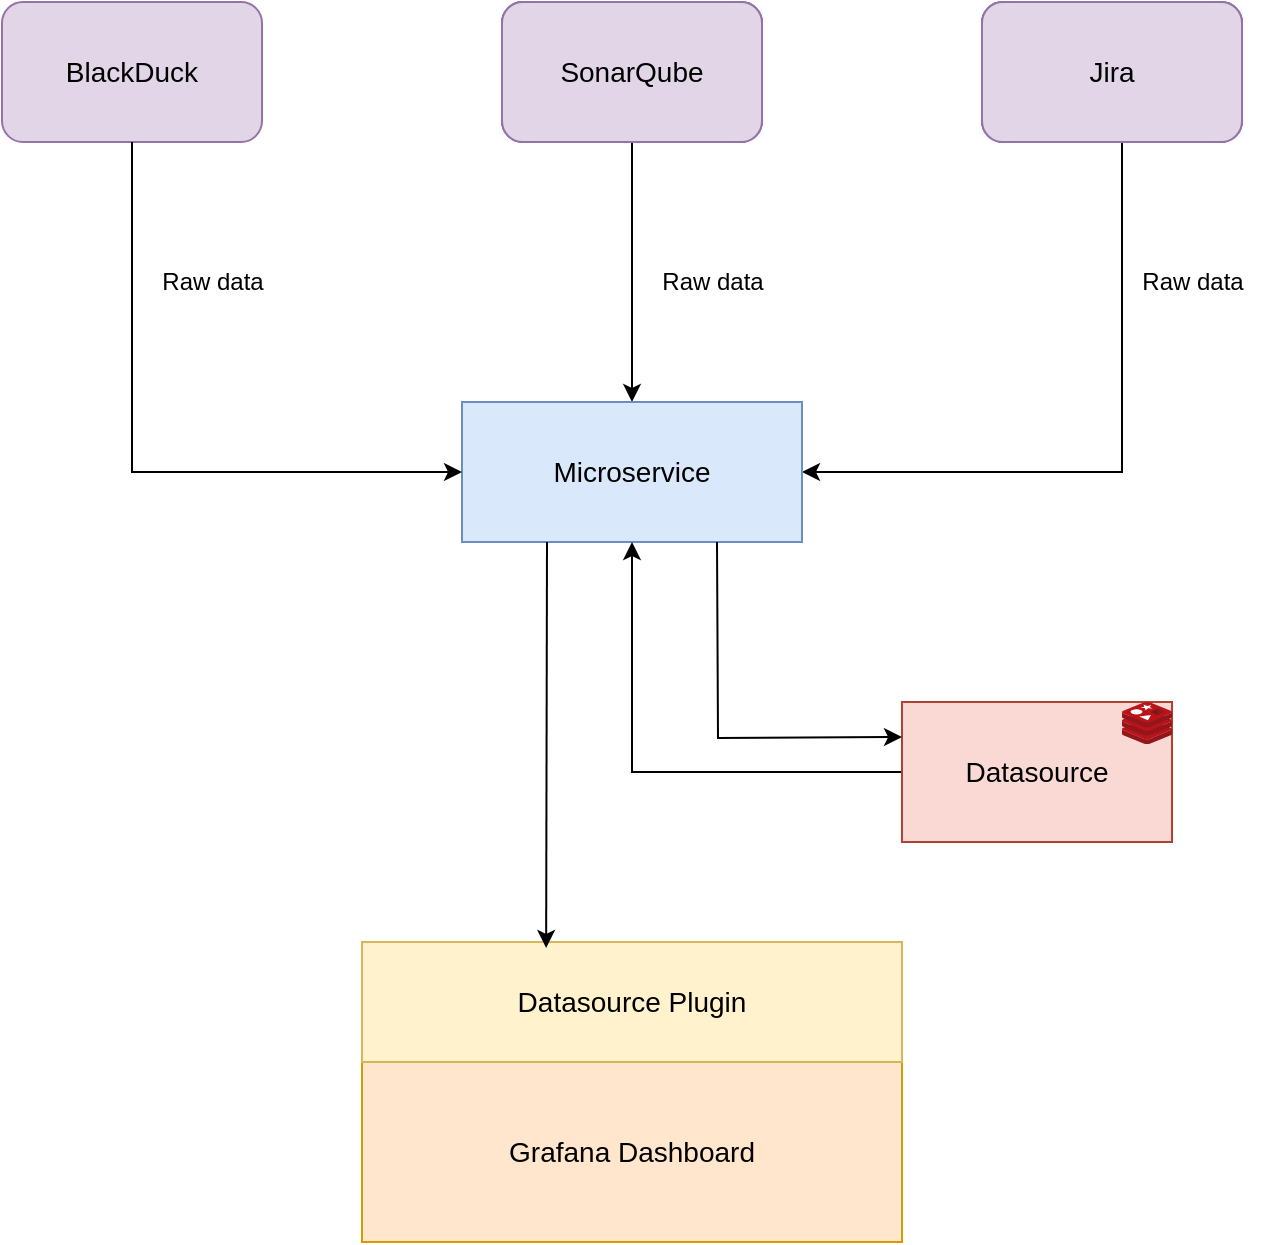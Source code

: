 <mxfile version="16.6.8" type="github">
  <diagram id="B6QfZGk_3b5WUlBCMEaY" name="Page-1">
    <mxGraphModel dx="1185" dy="662" grid="1" gridSize="10" guides="1" tooltips="1" connect="1" arrows="1" fold="1" page="1" pageScale="1" pageWidth="1100" pageHeight="1700" math="0" shadow="0">
      <root>
        <mxCell id="0" />
        <mxCell id="1" parent="0" />
        <mxCell id="b-Ls0eRmgNrHy9NxxaQL-1" value="&lt;font style=&quot;font-size: 14px&quot;&gt;BlackDuck&lt;/font&gt;" style="rounded=1;whiteSpace=wrap;html=1;fillColor=#e1d5e7;strokeColor=#9673a6;" parent="1" vertex="1">
          <mxGeometry x="160" y="230" width="130" height="70" as="geometry" />
        </mxCell>
        <mxCell id="b-Ls0eRmgNrHy9NxxaQL-12" style="edgeStyle=orthogonalEdgeStyle;rounded=0;orthogonalLoop=1;jettySize=auto;html=1;entryX=0.5;entryY=0;entryDx=0;entryDy=0;" parent="1" source="b-Ls0eRmgNrHy9NxxaQL-2" target="b-Ls0eRmgNrHy9NxxaQL-5" edge="1">
          <mxGeometry relative="1" as="geometry" />
        </mxCell>
        <mxCell id="b-Ls0eRmgNrHy9NxxaQL-2" value="SonarQube" style="rounded=1;whiteSpace=wrap;html=1;fillColor=#e1d5e7;strokeColor=#9673a6;" parent="1" vertex="1">
          <mxGeometry x="410" y="230" width="130" height="70" as="geometry" />
        </mxCell>
        <mxCell id="b-Ls0eRmgNrHy9NxxaQL-13" style="edgeStyle=orthogonalEdgeStyle;rounded=0;orthogonalLoop=1;jettySize=auto;html=1;entryX=1;entryY=0.5;entryDx=0;entryDy=0;" parent="1" source="b-Ls0eRmgNrHy9NxxaQL-3" target="b-Ls0eRmgNrHy9NxxaQL-5" edge="1">
          <mxGeometry relative="1" as="geometry">
            <Array as="points">
              <mxPoint x="720" y="465" />
            </Array>
          </mxGeometry>
        </mxCell>
        <mxCell id="b-Ls0eRmgNrHy9NxxaQL-3" value="Jira" style="rounded=1;whiteSpace=wrap;html=1;fillColor=#e1d5e7;strokeColor=#9673a6;" parent="1" vertex="1">
          <mxGeometry x="650" y="230" width="130" height="70" as="geometry" />
        </mxCell>
        <mxCell id="b-Ls0eRmgNrHy9NxxaQL-5" value="&lt;font style=&quot;font-size: 14px&quot;&gt;Microservice&lt;/font&gt;" style="rounded=0;whiteSpace=wrap;html=1;fillColor=#dae8fc;strokeColor=#6c8ebf;" parent="1" vertex="1">
          <mxGeometry x="390" y="430" width="170" height="70" as="geometry" />
        </mxCell>
        <mxCell id="b-Ls0eRmgNrHy9NxxaQL-6" value="" style="shape=image;html=1;verticalAlign=top;verticalLabelPosition=bottom;labelBackgroundColor=#ffffff;imageAspect=0;aspect=fixed;image=https://cdn1.iconfinder.com/data/icons/unicons-line-vol-3/24/docker-128.png" parent="1" vertex="1">
          <mxGeometry x="530" y="430" width="30" height="30" as="geometry" />
        </mxCell>
        <mxCell id="b-Ls0eRmgNrHy9NxxaQL-8" value="&lt;font style=&quot;font-size: 14px&quot;&gt;Grafana Dashboard&lt;/font&gt;" style="rounded=0;whiteSpace=wrap;html=1;fillColor=#ffe6cc;strokeColor=#d79b00;" parent="1" vertex="1">
          <mxGeometry x="340" y="760" width="270" height="90" as="geometry" />
        </mxCell>
        <mxCell id="b-Ls0eRmgNrHy9NxxaQL-9" value="&lt;font style=&quot;font-size: 14px&quot;&gt;Datasource Plugin&lt;/font&gt;" style="rounded=0;whiteSpace=wrap;html=1;fillColor=#fff2cc;strokeColor=#d6b656;" parent="1" vertex="1">
          <mxGeometry x="340" y="700" width="270" height="60" as="geometry" />
        </mxCell>
        <mxCell id="b-Ls0eRmgNrHy9NxxaQL-10" value="" style="endArrow=classic;html=1;rounded=0;exitX=0.5;exitY=1;exitDx=0;exitDy=0;entryX=0;entryY=0.5;entryDx=0;entryDy=0;" parent="1" source="b-Ls0eRmgNrHy9NxxaQL-1" target="b-Ls0eRmgNrHy9NxxaQL-5" edge="1">
          <mxGeometry width="50" height="50" relative="1" as="geometry">
            <mxPoint x="450" y="500" as="sourcePoint" />
            <mxPoint x="500" y="450" as="targetPoint" />
            <Array as="points">
              <mxPoint x="225" y="465" />
            </Array>
          </mxGeometry>
        </mxCell>
        <mxCell id="b-Ls0eRmgNrHy9NxxaQL-15" value="Raw data" style="text;html=1;align=center;verticalAlign=middle;resizable=0;points=[];autosize=1;strokeColor=none;fillColor=none;" parent="1" vertex="1">
          <mxGeometry x="720" y="360" width="70" height="20" as="geometry" />
        </mxCell>
        <mxCell id="b-Ls0eRmgNrHy9NxxaQL-16" value="Raw data" style="text;html=1;align=center;verticalAlign=middle;resizable=0;points=[];autosize=1;strokeColor=none;fillColor=none;" parent="1" vertex="1">
          <mxGeometry x="480" y="360" width="70" height="20" as="geometry" />
        </mxCell>
        <mxCell id="b-Ls0eRmgNrHy9NxxaQL-17" value="Raw data" style="text;html=1;align=center;verticalAlign=middle;resizable=0;points=[];autosize=1;strokeColor=none;fillColor=none;" parent="1" vertex="1">
          <mxGeometry x="230" y="360" width="70" height="20" as="geometry" />
        </mxCell>
        <mxCell id="ZavaJMdYgUA1DN0LMeAY-1" style="edgeStyle=orthogonalEdgeStyle;rounded=0;orthogonalLoop=1;jettySize=auto;html=1;entryX=0.5;entryY=1;entryDx=0;entryDy=0;" edge="1" parent="1" source="_iWr10QBCUi_-UgUX68N-1" target="b-Ls0eRmgNrHy9NxxaQL-5">
          <mxGeometry relative="1" as="geometry" />
        </mxCell>
        <mxCell id="_iWr10QBCUi_-UgUX68N-1" value="&lt;font style=&quot;font-size: 14px&quot;&gt;Datasource&lt;/font&gt;" style="rounded=0;whiteSpace=wrap;html=1;fillColor=#fad9d5;strokeColor=#ae4132;" parent="1" vertex="1">
          <mxGeometry x="610" y="580" width="135" height="70" as="geometry" />
        </mxCell>
        <mxCell id="_iWr10QBCUi_-UgUX68N-6" value="" style="sketch=0;aspect=fixed;html=1;points=[];align=center;image;fontSize=12;image=img/lib/mscae/Cache_Redis_Product.svg;" parent="1" vertex="1">
          <mxGeometry x="720" y="580" width="25" height="21" as="geometry" />
        </mxCell>
        <mxCell id="_iWr10QBCUi_-UgUX68N-7" value="SonarQube" style="rounded=1;whiteSpace=wrap;html=1;fillColor=#e1d5e7;strokeColor=#9673a6;" parent="1" vertex="1">
          <mxGeometry x="410" y="230" width="130" height="70" as="geometry" />
        </mxCell>
        <mxCell id="_iWr10QBCUi_-UgUX68N-8" value="Jira" style="rounded=1;whiteSpace=wrap;html=1;fillColor=#e1d5e7;strokeColor=#9673a6;" parent="1" vertex="1">
          <mxGeometry x="650" y="230" width="130" height="70" as="geometry" />
        </mxCell>
        <mxCell id="_iWr10QBCUi_-UgUX68N-9" value="&lt;font style=&quot;font-size: 14px&quot;&gt;SonarQube&lt;/font&gt;" style="rounded=1;whiteSpace=wrap;html=1;fillColor=#e1d5e7;strokeColor=#9673a6;" parent="1" vertex="1">
          <mxGeometry x="410" y="230" width="130" height="70" as="geometry" />
        </mxCell>
        <mxCell id="_iWr10QBCUi_-UgUX68N-10" value="&lt;font style=&quot;font-size: 14px&quot;&gt;Jira&lt;/font&gt;" style="rounded=1;whiteSpace=wrap;html=1;fillColor=#e1d5e7;strokeColor=#9673a6;" parent="1" vertex="1">
          <mxGeometry x="650" y="230" width="130" height="70" as="geometry" />
        </mxCell>
        <mxCell id="ZavaJMdYgUA1DN0LMeAY-2" value="" style="endArrow=classic;html=1;rounded=0;exitX=0.25;exitY=1;exitDx=0;exitDy=0;entryX=0.341;entryY=0.05;entryDx=0;entryDy=0;entryPerimeter=0;" edge="1" parent="1" source="b-Ls0eRmgNrHy9NxxaQL-5" target="b-Ls0eRmgNrHy9NxxaQL-9">
          <mxGeometry width="50" height="50" relative="1" as="geometry">
            <mxPoint x="520" y="530" as="sourcePoint" />
            <mxPoint x="570" y="480" as="targetPoint" />
          </mxGeometry>
        </mxCell>
        <mxCell id="ZavaJMdYgUA1DN0LMeAY-3" value="" style="endArrow=classic;html=1;rounded=0;exitX=0.75;exitY=1;exitDx=0;exitDy=0;entryX=0;entryY=0.25;entryDx=0;entryDy=0;" edge="1" parent="1" source="b-Ls0eRmgNrHy9NxxaQL-5" target="_iWr10QBCUi_-UgUX68N-1">
          <mxGeometry width="50" height="50" relative="1" as="geometry">
            <mxPoint x="520" y="530" as="sourcePoint" />
            <mxPoint x="520" y="530" as="targetPoint" />
            <Array as="points">
              <mxPoint x="518" y="598" />
            </Array>
          </mxGeometry>
        </mxCell>
      </root>
    </mxGraphModel>
  </diagram>
</mxfile>
